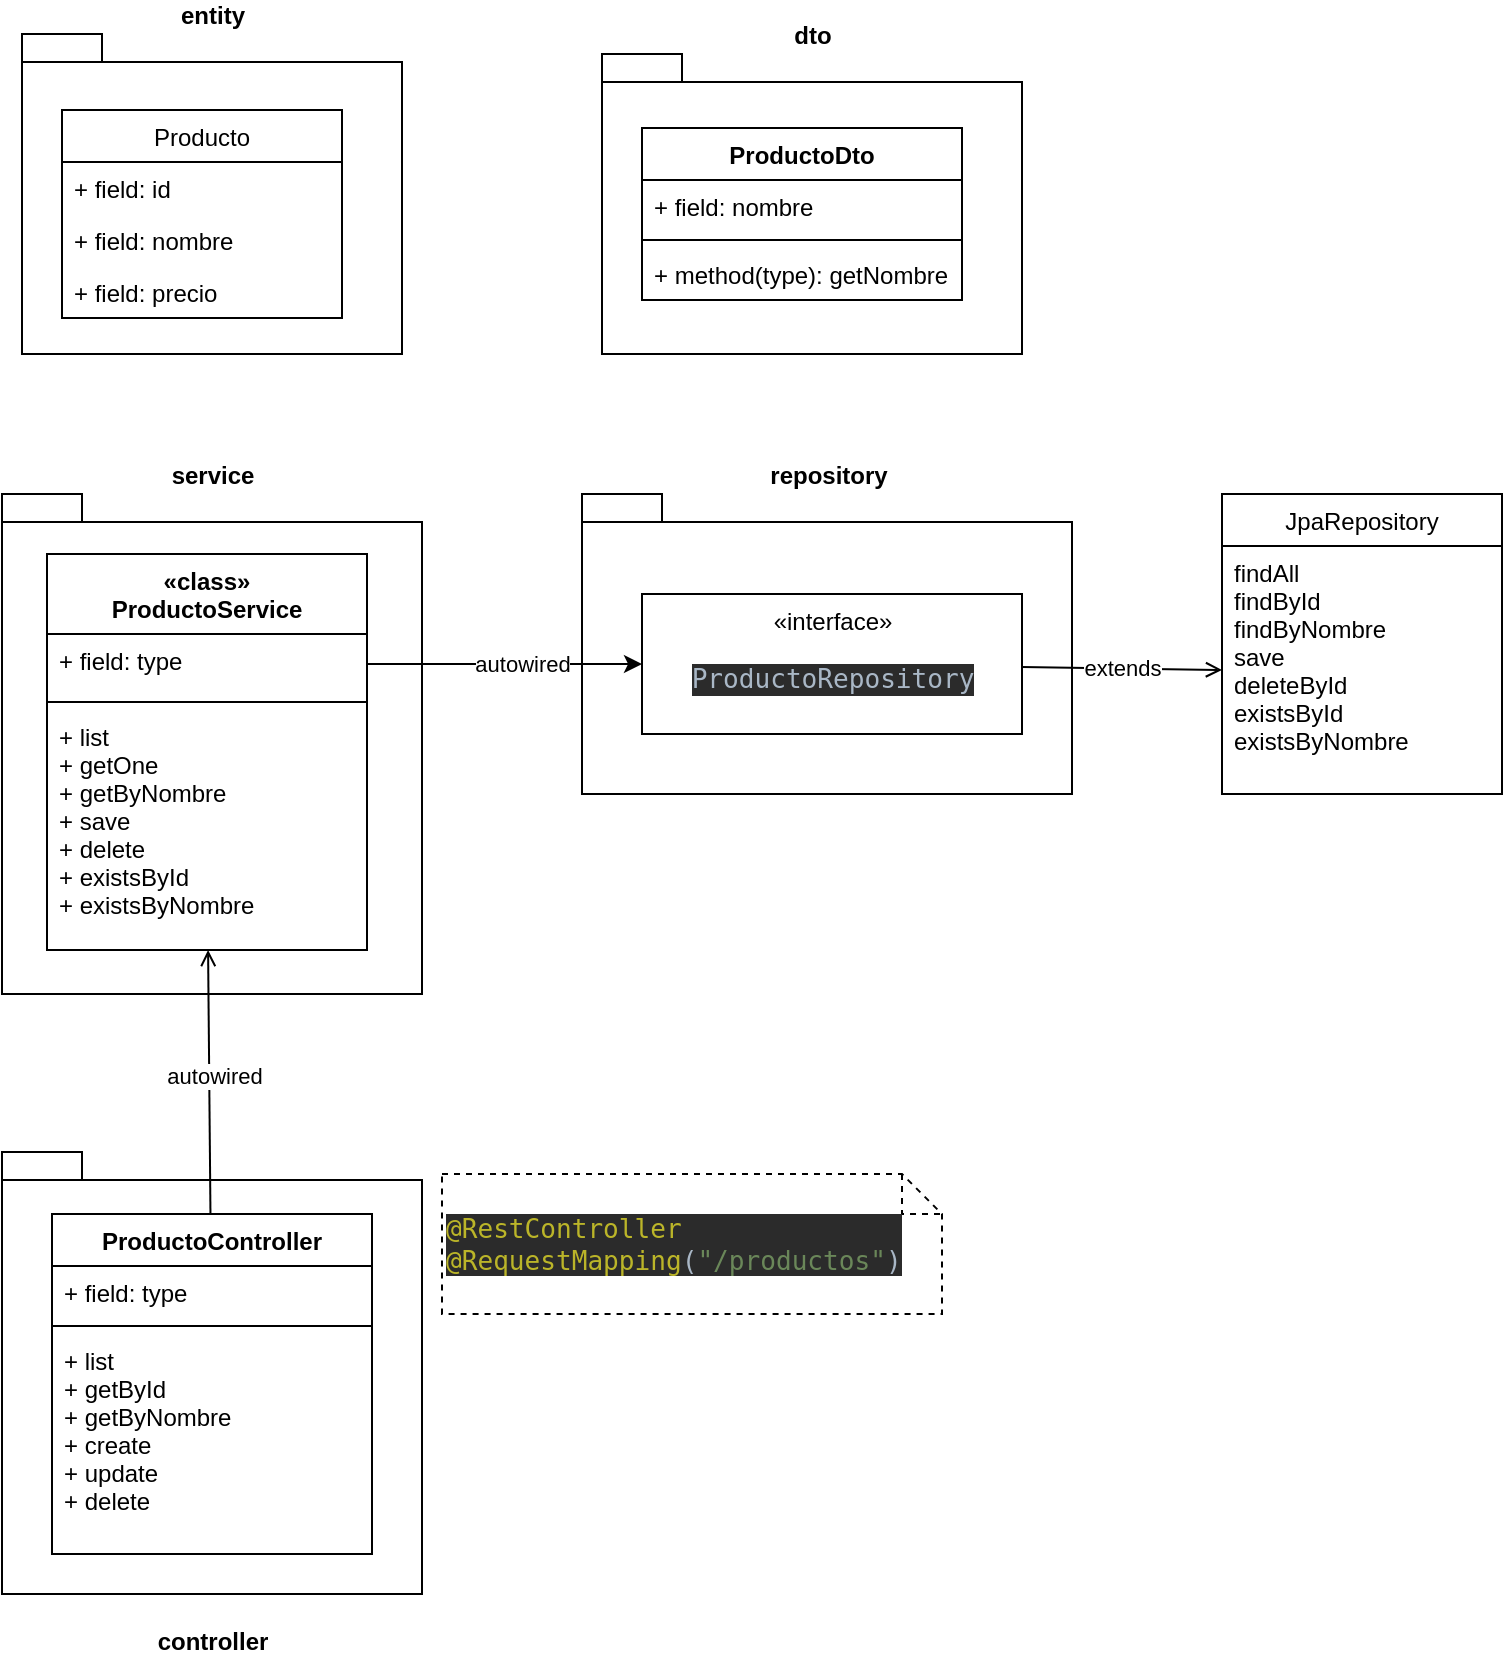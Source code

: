 <mxfile version="15.4.0" type="device"><diagram id="5yzRo7vzol3jnlcPfX1d" name="Page-1"><mxGraphModel dx="1167" dy="1906" grid="1" gridSize="10" guides="1" tooltips="1" connect="1" arrows="1" fold="1" page="1" pageScale="1" pageWidth="850" pageHeight="1100" math="0" shadow="0"><root><mxCell id="0"/><mxCell id="1" parent="0"/><mxCell id="zDHrp1XUAKr0H8EgGkb4-32" value="dto" style="shape=folder;fontStyle=1;spacingTop=10;tabWidth=40;tabHeight=14;tabPosition=left;html=1;labelPosition=center;verticalLabelPosition=top;align=center;verticalAlign=bottom;" vertex="1" parent="1"><mxGeometry x="370" y="-160" width="210" height="150" as="geometry"/></mxCell><mxCell id="zDHrp1XUAKr0H8EgGkb4-31" value="entity" style="shape=folder;fontStyle=1;spacingTop=10;tabWidth=40;tabHeight=14;tabPosition=left;html=1;labelPosition=center;verticalLabelPosition=top;align=center;verticalAlign=bottom;" vertex="1" parent="1"><mxGeometry x="80" y="-170" width="190" height="160" as="geometry"/></mxCell><mxCell id="zDHrp1XUAKr0H8EgGkb4-30" value="repository" style="shape=folder;fontStyle=1;spacingTop=10;tabWidth=40;tabHeight=14;tabPosition=left;html=1;labelPosition=center;verticalLabelPosition=top;align=center;verticalAlign=bottom;" vertex="1" parent="1"><mxGeometry x="360" y="60" width="245" height="150" as="geometry"/></mxCell><mxCell id="zDHrp1XUAKr0H8EgGkb4-28" value="service" style="shape=folder;fontStyle=1;spacingTop=10;tabWidth=40;tabHeight=14;tabPosition=left;html=1;labelPosition=center;verticalLabelPosition=top;align=center;verticalAlign=bottom;" vertex="1" parent="1"><mxGeometry x="70" y="60" width="210" height="250" as="geometry"/></mxCell><mxCell id="zDHrp1XUAKr0H8EgGkb4-9" value="extends" style="rounded=0;orthogonalLoop=1;jettySize=auto;html=1;entryX=0;entryY=0.5;entryDx=0;entryDy=0;endArrow=open;endFill=0;" edge="1" parent="1" source="zDHrp1XUAKr0H8EgGkb4-8" target="zDHrp1XUAKr0H8EgGkb4-46"><mxGeometry relative="1" as="geometry"><mxPoint x="686.25" y="144" as="targetPoint"/></mxGeometry></mxCell><mxCell id="zDHrp1XUAKr0H8EgGkb4-8" value="«interface»&lt;br&gt;&lt;pre style=&quot;background-color: #2b2b2b ; color: #a9b7c6 ; font-family: &amp;#34;jetbrains mono&amp;#34; , monospace ; font-size: 9.8pt&quot;&gt;ProductoRepository&lt;/pre&gt;" style="html=1;" vertex="1" parent="1"><mxGeometry x="390" y="110" width="190" height="70" as="geometry"/></mxCell><mxCell id="zDHrp1XUAKr0H8EgGkb4-10" value="Producto" style="swimlane;fontStyle=0;childLayout=stackLayout;horizontal=1;startSize=26;fillColor=none;horizontalStack=0;resizeParent=1;resizeParentMax=0;resizeLast=0;collapsible=1;marginBottom=0;" vertex="1" parent="1"><mxGeometry x="100" y="-132" width="140" height="104" as="geometry"/></mxCell><mxCell id="zDHrp1XUAKr0H8EgGkb4-11" value="+ field: id" style="text;strokeColor=none;fillColor=none;align=left;verticalAlign=top;spacingLeft=4;spacingRight=4;overflow=hidden;rotatable=0;points=[[0,0.5],[1,0.5]];portConstraint=eastwest;" vertex="1" parent="zDHrp1XUAKr0H8EgGkb4-10"><mxGeometry y="26" width="140" height="26" as="geometry"/></mxCell><mxCell id="zDHrp1XUAKr0H8EgGkb4-12" value="+ field: nombre" style="text;strokeColor=none;fillColor=none;align=left;verticalAlign=top;spacingLeft=4;spacingRight=4;overflow=hidden;rotatable=0;points=[[0,0.5],[1,0.5]];portConstraint=eastwest;" vertex="1" parent="zDHrp1XUAKr0H8EgGkb4-10"><mxGeometry y="52" width="140" height="26" as="geometry"/></mxCell><mxCell id="zDHrp1XUAKr0H8EgGkb4-13" value="+ field: precio" style="text;strokeColor=none;fillColor=none;align=left;verticalAlign=top;spacingLeft=4;spacingRight=4;overflow=hidden;rotatable=0;points=[[0,0.5],[1,0.5]];portConstraint=eastwest;" vertex="1" parent="zDHrp1XUAKr0H8EgGkb4-10"><mxGeometry y="78" width="140" height="26" as="geometry"/></mxCell><mxCell id="zDHrp1XUAKr0H8EgGkb4-15" value="ProductoDto" style="swimlane;fontStyle=1;align=center;verticalAlign=top;childLayout=stackLayout;horizontal=1;startSize=26;horizontalStack=0;resizeParent=1;resizeParentMax=0;resizeLast=0;collapsible=1;marginBottom=0;" vertex="1" parent="1"><mxGeometry x="390" y="-123" width="160" height="86" as="geometry"/></mxCell><mxCell id="zDHrp1XUAKr0H8EgGkb4-16" value="+ field: nombre" style="text;strokeColor=none;fillColor=none;align=left;verticalAlign=top;spacingLeft=4;spacingRight=4;overflow=hidden;rotatable=0;points=[[0,0.5],[1,0.5]];portConstraint=eastwest;" vertex="1" parent="zDHrp1XUAKr0H8EgGkb4-15"><mxGeometry y="26" width="160" height="26" as="geometry"/></mxCell><mxCell id="zDHrp1XUAKr0H8EgGkb4-17" value="" style="line;strokeWidth=1;fillColor=none;align=left;verticalAlign=middle;spacingTop=-1;spacingLeft=3;spacingRight=3;rotatable=0;labelPosition=right;points=[];portConstraint=eastwest;" vertex="1" parent="zDHrp1XUAKr0H8EgGkb4-15"><mxGeometry y="52" width="160" height="8" as="geometry"/></mxCell><mxCell id="zDHrp1XUAKr0H8EgGkb4-18" value="+ method(type): getNombre" style="text;strokeColor=none;fillColor=none;align=left;verticalAlign=top;spacingLeft=4;spacingRight=4;overflow=hidden;rotatable=0;points=[[0,0.5],[1,0.5]];portConstraint=eastwest;" vertex="1" parent="zDHrp1XUAKr0H8EgGkb4-15"><mxGeometry y="60" width="160" height="26" as="geometry"/></mxCell><mxCell id="zDHrp1XUAKr0H8EgGkb4-24" style="edgeStyle=none;rounded=0;orthogonalLoop=1;jettySize=auto;html=1;exitX=0.5;exitY=0;exitDx=0;exitDy=0;" edge="1" parent="1" source="zDHrp1XUAKr0H8EgGkb4-10" target="zDHrp1XUAKr0H8EgGkb4-10"><mxGeometry relative="1" as="geometry"/></mxCell><mxCell id="zDHrp1XUAKr0H8EgGkb4-27" value="autowired" style="edgeStyle=none;rounded=0;orthogonalLoop=1;jettySize=auto;html=1;entryX=0;entryY=0.5;entryDx=0;entryDy=0;" edge="1" parent="1" source="zDHrp1XUAKr0H8EgGkb4-42" target="zDHrp1XUAKr0H8EgGkb4-8"><mxGeometry x="0.111" relative="1" as="geometry"><mxPoint x="243" y="145" as="sourcePoint"/><mxPoint x="1" as="offset"/></mxGeometry></mxCell><mxCell id="zDHrp1XUAKr0H8EgGkb4-33" value="controller" style="shape=folder;fontStyle=1;spacingTop=10;tabWidth=40;tabHeight=14;tabPosition=left;html=1;labelPosition=center;verticalLabelPosition=bottom;align=center;verticalAlign=top;" vertex="1" parent="1"><mxGeometry x="70" y="389" width="210" height="221" as="geometry"/></mxCell><mxCell id="zDHrp1XUAKr0H8EgGkb4-51" style="edgeStyle=none;rounded=0;orthogonalLoop=1;jettySize=auto;html=1;endArrow=open;endFill=0;" edge="1" parent="1" source="zDHrp1XUAKr0H8EgGkb4-37" target="zDHrp1XUAKr0H8EgGkb4-44"><mxGeometry relative="1" as="geometry"/></mxCell><mxCell id="zDHrp1XUAKr0H8EgGkb4-52" value="autowired" style="edgeLabel;html=1;align=center;verticalAlign=middle;resizable=0;points=[];" vertex="1" connectable="0" parent="zDHrp1XUAKr0H8EgGkb4-51"><mxGeometry x="0.418" relative="1" as="geometry"><mxPoint x="2" y="24" as="offset"/></mxGeometry></mxCell><mxCell id="zDHrp1XUAKr0H8EgGkb4-37" value="ProductoController" style="swimlane;fontStyle=1;align=center;verticalAlign=top;childLayout=stackLayout;horizontal=1;startSize=26;horizontalStack=0;resizeParent=1;resizeParentMax=0;resizeLast=0;collapsible=1;marginBottom=0;" vertex="1" parent="1"><mxGeometry x="95" y="420" width="160" height="170" as="geometry"/></mxCell><mxCell id="zDHrp1XUAKr0H8EgGkb4-38" value="+ field: type" style="text;strokeColor=none;fillColor=none;align=left;verticalAlign=top;spacingLeft=4;spacingRight=4;overflow=hidden;rotatable=0;points=[[0,0.5],[1,0.5]];portConstraint=eastwest;" vertex="1" parent="zDHrp1XUAKr0H8EgGkb4-37"><mxGeometry y="26" width="160" height="26" as="geometry"/></mxCell><mxCell id="zDHrp1XUAKr0H8EgGkb4-39" value="" style="line;strokeWidth=1;fillColor=none;align=left;verticalAlign=middle;spacingTop=-1;spacingLeft=3;spacingRight=3;rotatable=0;labelPosition=right;points=[];portConstraint=eastwest;" vertex="1" parent="zDHrp1XUAKr0H8EgGkb4-37"><mxGeometry y="52" width="160" height="8" as="geometry"/></mxCell><mxCell id="zDHrp1XUAKr0H8EgGkb4-40" value="+ list&#10;+ getById&#10;+ getByNombre&#10;+ create&#10;+ update&#10;+ delete" style="text;strokeColor=none;fillColor=none;align=left;verticalAlign=top;spacingLeft=4;spacingRight=4;overflow=hidden;rotatable=0;points=[[0,0.5],[1,0.5]];portConstraint=eastwest;" vertex="1" parent="zDHrp1XUAKr0H8EgGkb4-37"><mxGeometry y="60" width="160" height="110" as="geometry"/></mxCell><mxCell id="zDHrp1XUAKr0H8EgGkb4-41" value="«class»&#10;ProductoService" style="swimlane;fontStyle=1;align=center;verticalAlign=top;childLayout=stackLayout;horizontal=1;startSize=40;horizontalStack=0;resizeParent=1;resizeParentMax=0;resizeLast=0;collapsible=1;marginBottom=0;" vertex="1" parent="1"><mxGeometry x="92.5" y="90" width="160" height="198" as="geometry"/></mxCell><mxCell id="zDHrp1XUAKr0H8EgGkb4-42" value="+ field: type" style="text;strokeColor=none;fillColor=none;align=left;verticalAlign=top;spacingLeft=4;spacingRight=4;overflow=hidden;rotatable=0;points=[[0,0.5],[1,0.5]];portConstraint=eastwest;" vertex="1" parent="zDHrp1XUAKr0H8EgGkb4-41"><mxGeometry y="40" width="160" height="30" as="geometry"/></mxCell><mxCell id="zDHrp1XUAKr0H8EgGkb4-43" value="" style="line;strokeWidth=1;fillColor=none;align=left;verticalAlign=middle;spacingTop=-1;spacingLeft=3;spacingRight=3;rotatable=0;labelPosition=right;points=[];portConstraint=eastwest;" vertex="1" parent="zDHrp1XUAKr0H8EgGkb4-41"><mxGeometry y="70" width="160" height="8" as="geometry"/></mxCell><mxCell id="zDHrp1XUAKr0H8EgGkb4-44" value="+ list&#10;+ getOne&#10;+ getByNombre&#10;+ save&#10;+ delete&#10;+ existsById&#10;+ existsByNombre&#10;&#10;" style="text;strokeColor=none;fillColor=none;align=left;verticalAlign=top;spacingLeft=4;spacingRight=4;overflow=hidden;rotatable=0;points=[[0,0.5],[1,0.5]];portConstraint=eastwest;" vertex="1" parent="zDHrp1XUAKr0H8EgGkb4-41"><mxGeometry y="78" width="160" height="120" as="geometry"/></mxCell><mxCell id="zDHrp1XUAKr0H8EgGkb4-45" value="JpaRepository" style="swimlane;fontStyle=0;childLayout=stackLayout;horizontal=1;startSize=26;fillColor=none;horizontalStack=0;resizeParent=1;resizeParentMax=0;resizeLast=0;collapsible=1;marginBottom=0;" vertex="1" parent="1"><mxGeometry x="680" y="60" width="140" height="150" as="geometry"/></mxCell><mxCell id="zDHrp1XUAKr0H8EgGkb4-46" value="findAll&#10;findById&#10;findByNombre&#10;save&#10;deleteById&#10;existsById&#10;existsByNombre" style="text;strokeColor=none;fillColor=none;align=left;verticalAlign=top;spacingLeft=4;spacingRight=4;overflow=hidden;rotatable=0;points=[[0,0.5],[1,0.5]];portConstraint=eastwest;" vertex="1" parent="zDHrp1XUAKr0H8EgGkb4-45"><mxGeometry y="26" width="140" height="124" as="geometry"/></mxCell><mxCell id="zDHrp1XUAKr0H8EgGkb4-49" value="&lt;pre style=&quot;background-color: #2b2b2b ; color: #a9b7c6 ; font-family: &amp;quot;jetbrains mono&amp;quot; , monospace ; font-size: 9.8pt&quot;&gt;&lt;pre style=&quot;font-family: &amp;quot;jetbrains mono&amp;quot; , monospace ; font-size: 9.8pt&quot;&gt;&lt;span style=&quot;color: #bbb529&quot;&gt;@RestController&lt;br&gt;&lt;/span&gt;&lt;span style=&quot;color: #bbb529&quot;&gt;@RequestMapping&lt;/span&gt;(&lt;span style=&quot;color: #6a8759&quot;&gt;&quot;/productos&quot;&lt;/span&gt;)&lt;/pre&gt;&lt;/pre&gt;" style="shape=note;size=20;whiteSpace=wrap;html=1;labelPosition=center;verticalLabelPosition=middle;align=left;verticalAlign=middle;dashed=1;" vertex="1" parent="1"><mxGeometry x="290" y="400" width="250" height="70" as="geometry"/></mxCell></root></mxGraphModel></diagram></mxfile>